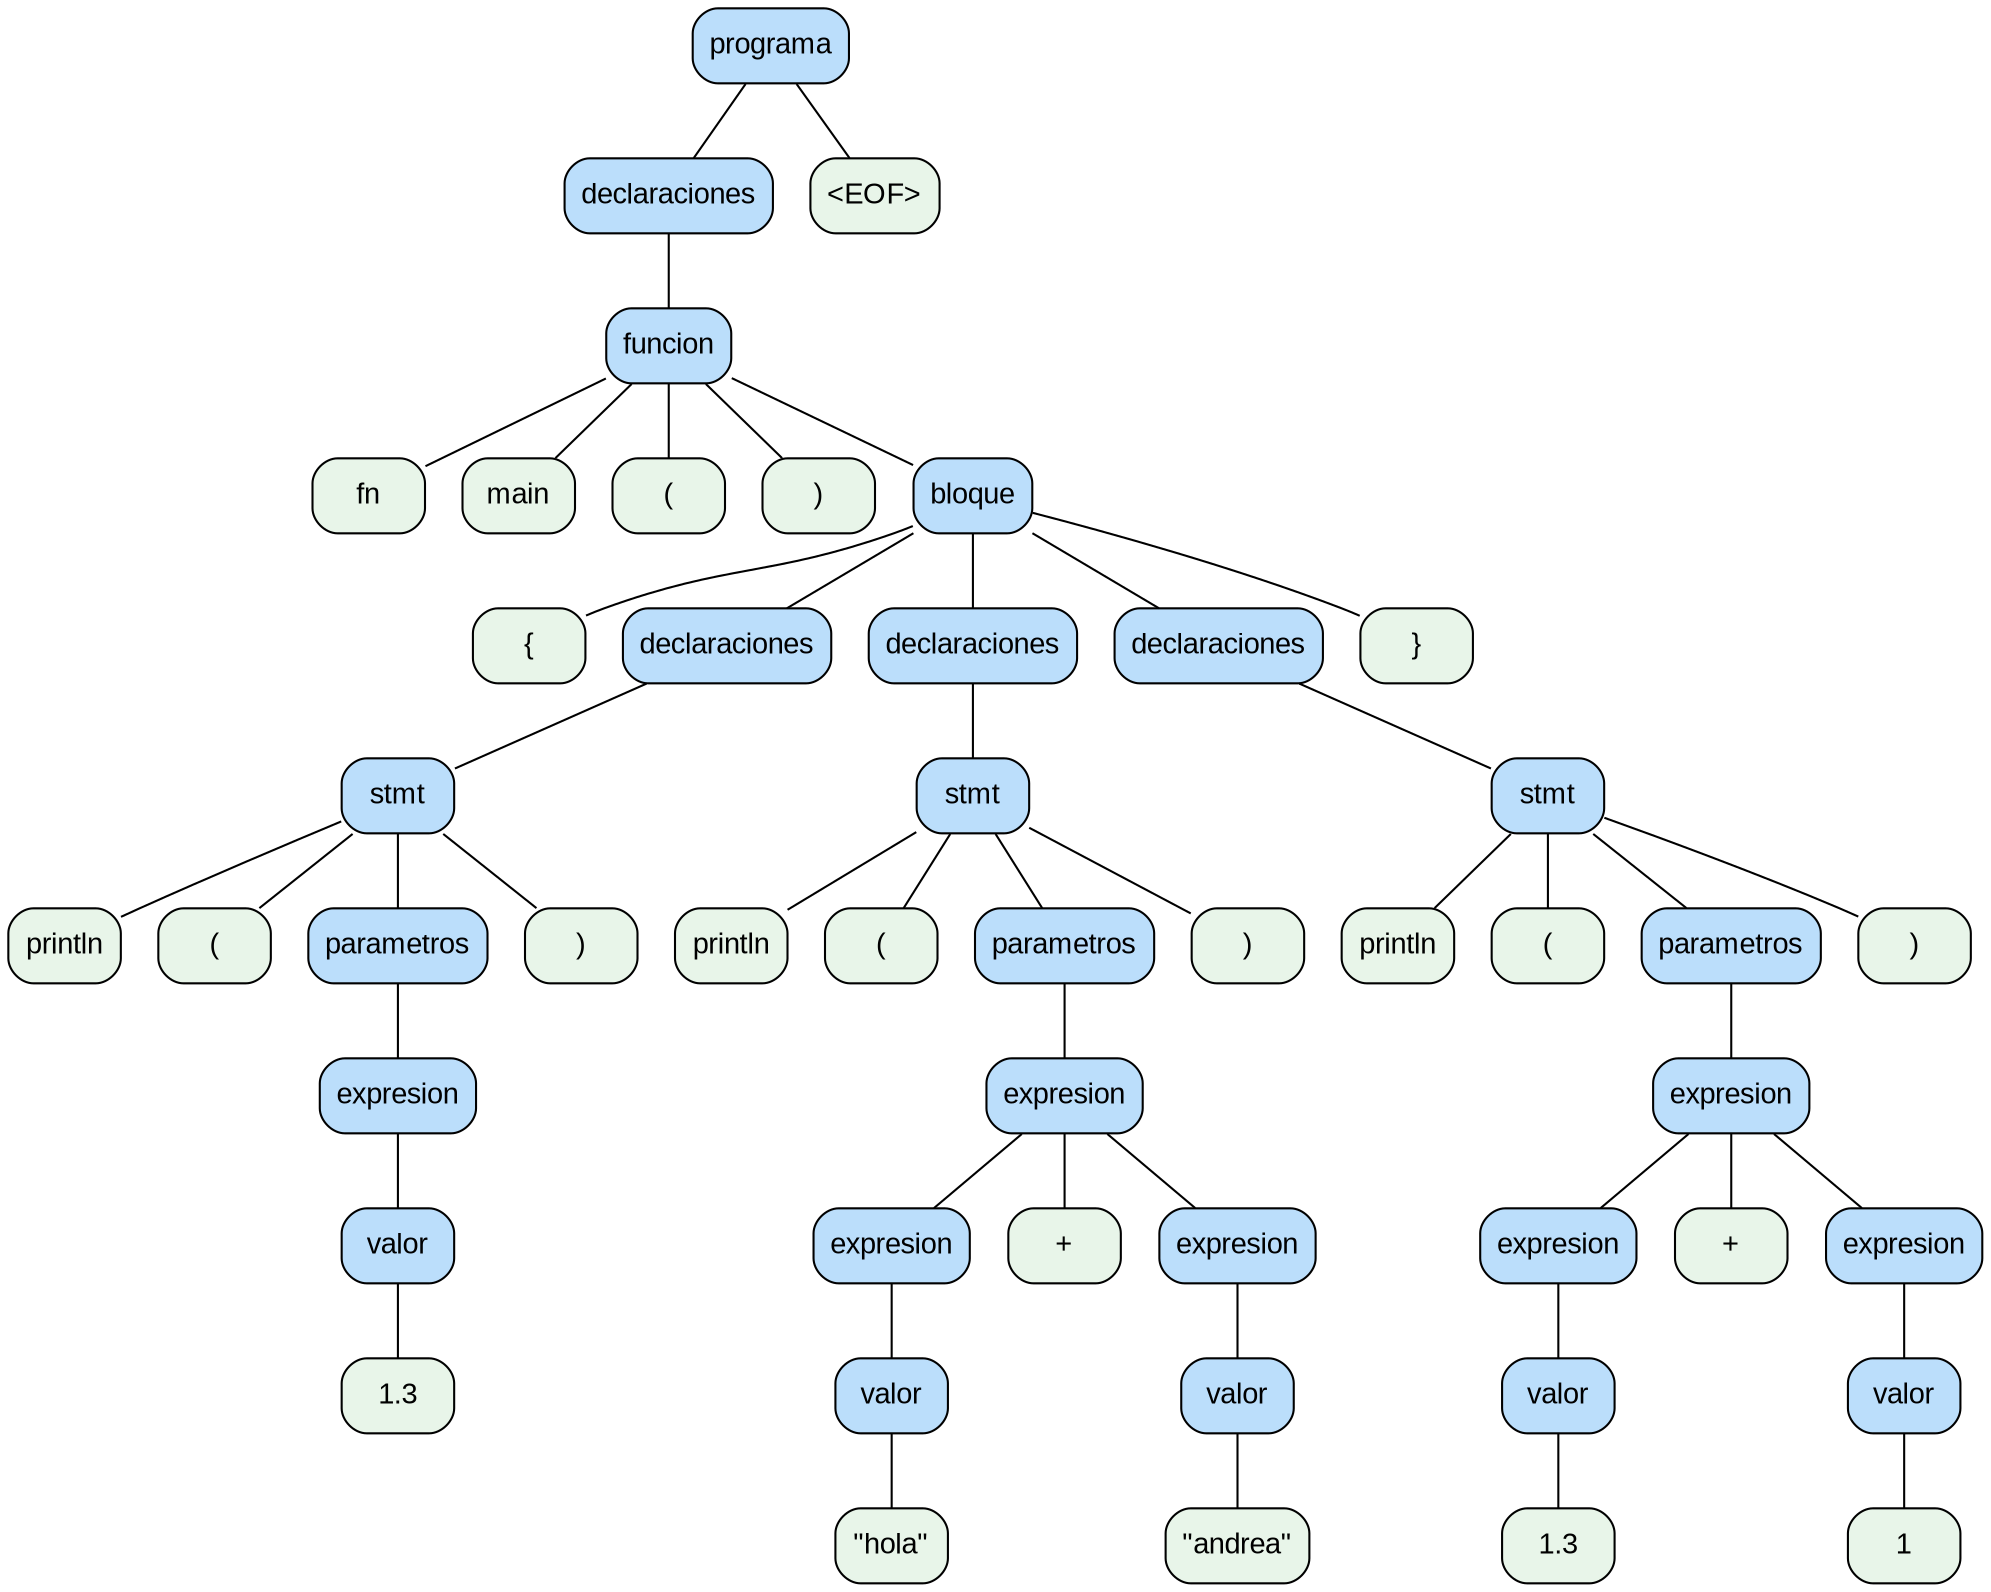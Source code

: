 digraph G {
  node [shape=box, style="rounded,filled", fontname="Arial"];
  edge [arrowhead=none];
  0 [label="programa", fillcolor="#bbdefb"];
  1 [label="declaraciones", fillcolor="#bbdefb"];
  2 [label="funcion", fillcolor="#bbdefb"];
  3 [label="fn", fillcolor="#e8f5e9"];
  2 -> 3;
  4 [label="main", fillcolor="#e8f5e9"];
  2 -> 4;
  5 [label="(", fillcolor="#e8f5e9"];
  2 -> 5;
  6 [label=")", fillcolor="#e8f5e9"];
  2 -> 6;
  7 [label="bloque", fillcolor="#bbdefb"];
  8 [label="{", fillcolor="#e8f5e9"];
  7 -> 8;
  9 [label="declaraciones", fillcolor="#bbdefb"];
  10 [label="stmt", fillcolor="#bbdefb"];
  11 [label="println", fillcolor="#e8f5e9"];
  10 -> 11;
  12 [label="(", fillcolor="#e8f5e9"];
  10 -> 12;
  13 [label="parametros", fillcolor="#bbdefb"];
  14 [label="expresion", fillcolor="#bbdefb"];
  15 [label="valor", fillcolor="#bbdefb"];
  16 [label="1.3", fillcolor="#e8f5e9"];
  15 -> 16;
  14 -> 15;
  13 -> 14;
  10 -> 13;
  17 [label=")", fillcolor="#e8f5e9"];
  10 -> 17;
  9 -> 10;
  7 -> 9;
  18 [label="declaraciones", fillcolor="#bbdefb"];
  19 [label="stmt", fillcolor="#bbdefb"];
  20 [label="println", fillcolor="#e8f5e9"];
  19 -> 20;
  21 [label="(", fillcolor="#e8f5e9"];
  19 -> 21;
  22 [label="parametros", fillcolor="#bbdefb"];
  23 [label="expresion", fillcolor="#bbdefb"];
  24 [label="expresion", fillcolor="#bbdefb"];
  25 [label="valor", fillcolor="#bbdefb"];
  26 [label="\"hola\"", fillcolor="#e8f5e9"];
  25 -> 26;
  24 -> 25;
  23 -> 24;
  27 [label="+", fillcolor="#e8f5e9"];
  23 -> 27;
  28 [label="expresion", fillcolor="#bbdefb"];
  29 [label="valor", fillcolor="#bbdefb"];
  30 [label="\"andrea\"", fillcolor="#e8f5e9"];
  29 -> 30;
  28 -> 29;
  23 -> 28;
  22 -> 23;
  19 -> 22;
  31 [label=")", fillcolor="#e8f5e9"];
  19 -> 31;
  18 -> 19;
  7 -> 18;
  32 [label="declaraciones", fillcolor="#bbdefb"];
  33 [label="stmt", fillcolor="#bbdefb"];
  34 [label="println", fillcolor="#e8f5e9"];
  33 -> 34;
  35 [label="(", fillcolor="#e8f5e9"];
  33 -> 35;
  36 [label="parametros", fillcolor="#bbdefb"];
  37 [label="expresion", fillcolor="#bbdefb"];
  38 [label="expresion", fillcolor="#bbdefb"];
  39 [label="valor", fillcolor="#bbdefb"];
  40 [label="1.3", fillcolor="#e8f5e9"];
  39 -> 40;
  38 -> 39;
  37 -> 38;
  41 [label="+", fillcolor="#e8f5e9"];
  37 -> 41;
  42 [label="expresion", fillcolor="#bbdefb"];
  43 [label="valor", fillcolor="#bbdefb"];
  44 [label="1", fillcolor="#e8f5e9"];
  43 -> 44;
  42 -> 43;
  37 -> 42;
  36 -> 37;
  33 -> 36;
  45 [label=")", fillcolor="#e8f5e9"];
  33 -> 45;
  32 -> 33;
  7 -> 32;
  46 [label="}", fillcolor="#e8f5e9"];
  7 -> 46;
  2 -> 7;
  1 -> 2;
  0 -> 1;
  47 [label="<EOF>", fillcolor="#e8f5e9"];
  0 -> 47;
}